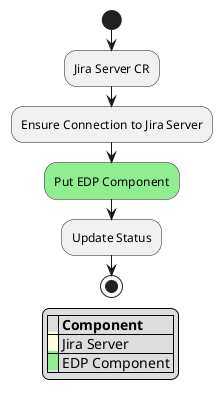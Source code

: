 @startuml
start
:Jira Server CR;
:Ensure Connection to Jira Server;
#lightgreen:Put EDP Component;
:Update Status;
stop

legend
|= |= Component |
|<back:#lightyellow>   </back>| Jira Server |
|<back:#lightgreen>   </back>| EDP Component |
endlegend
@enduml